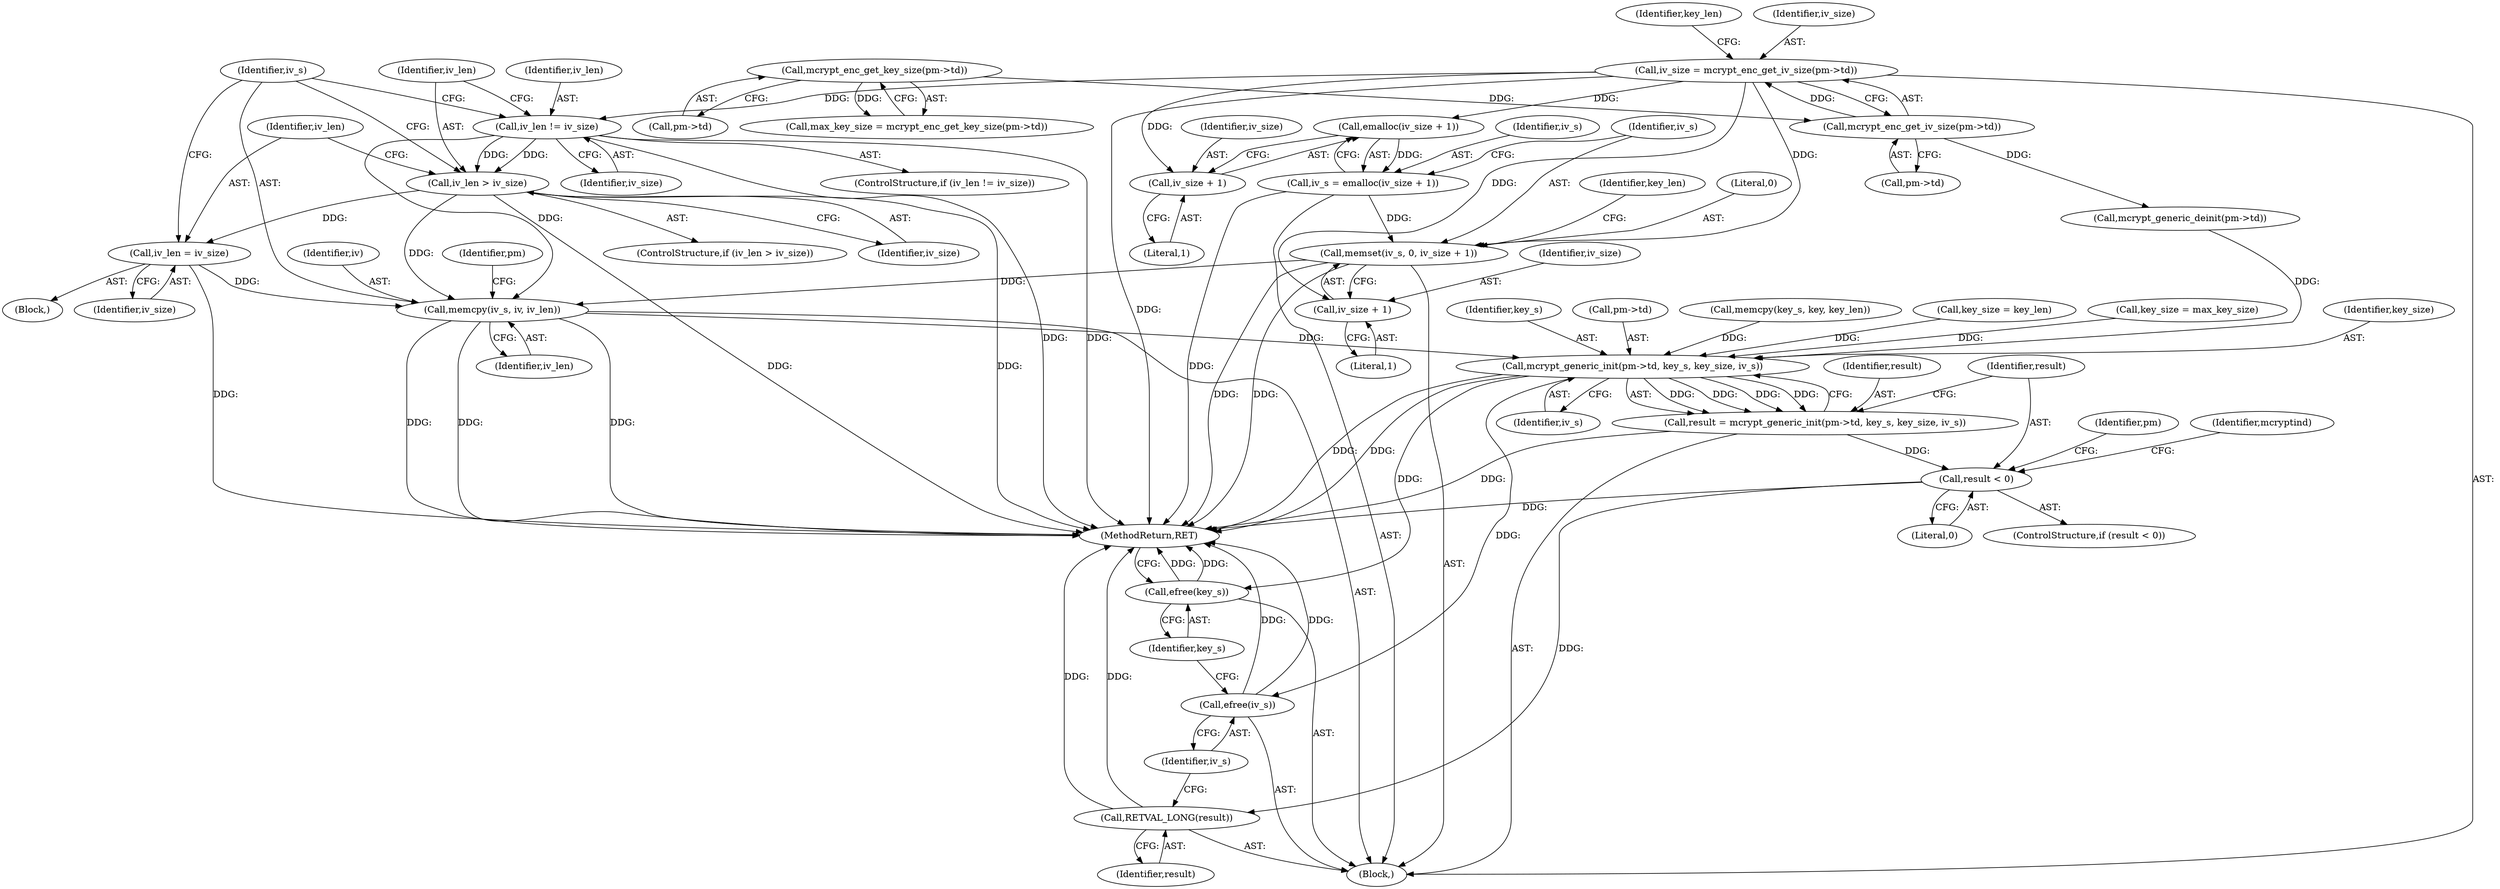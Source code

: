 digraph "0_php-src_6c5211a0cef0cc2854eaa387e0eb036e012904d0?w=1_0@API" {
"1000127" [label="(Call,iv_size = mcrypt_enc_get_iv_size(pm->td))"];
"1000129" [label="(Call,mcrypt_enc_get_iv_size(pm->td))"];
"1000123" [label="(Call,mcrypt_enc_get_key_size(pm->td))"];
"1000148" [label="(Call,emalloc(iv_size + 1))"];
"1000146" [label="(Call,iv_s = emalloc(iv_size + 1))"];
"1000152" [label="(Call,memset(iv_s, 0, iv_size + 1))"];
"1000188" [label="(Call,memcpy(iv_s, iv, iv_len))"];
"1000198" [label="(Call,mcrypt_generic_init(pm->td, key_s, key_size, iv_s))"];
"1000196" [label="(Call,result = mcrypt_generic_init(pm->td, key_s, key_size, iv_s))"];
"1000206" [label="(Call,result < 0)"];
"1000230" [label="(Call,RETVAL_LONG(result))"];
"1000232" [label="(Call,efree(iv_s))"];
"1000234" [label="(Call,efree(key_s))"];
"1000149" [label="(Call,iv_size + 1)"];
"1000155" [label="(Call,iv_size + 1)"];
"1000176" [label="(Call,iv_len != iv_size)"];
"1000181" [label="(Call,iv_len > iv_size)"];
"1000185" [label="(Call,iv_len = iv_size)"];
"1000157" [label="(Literal,1)"];
"1000175" [label="(ControlStructure,if (iv_len != iv_size))"];
"1000154" [label="(Literal,0)"];
"1000180" [label="(ControlStructure,if (iv_len > iv_size))"];
"1000205" [label="(ControlStructure,if (result < 0))"];
"1000183" [label="(Identifier,iv_size)"];
"1000153" [label="(Identifier,iv_s)"];
"1000103" [label="(Block,)"];
"1000168" [label="(Call,key_size = key_len)"];
"1000235" [label="(Identifier,key_s)"];
"1000123" [label="(Call,mcrypt_enc_get_key_size(pm->td))"];
"1000163" [label="(Call,key_size = max_key_size)"];
"1000227" [label="(Identifier,pm)"];
"1000155" [label="(Call,iv_size + 1)"];
"1000156" [label="(Identifier,iv_size)"];
"1000186" [label="(Identifier,iv_len)"];
"1000203" [label="(Identifier,key_size)"];
"1000135" [label="(Identifier,key_len)"];
"1000129" [label="(Call,mcrypt_enc_get_iv_size(pm->td))"];
"1000176" [label="(Call,iv_len != iv_size)"];
"1000177" [label="(Identifier,iv_len)"];
"1000150" [label="(Identifier,iv_size)"];
"1000151" [label="(Literal,1)"];
"1000206" [label="(Call,result < 0)"];
"1000192" [label="(Call,mcrypt_generic_deinit(pm->td))"];
"1000233" [label="(Identifier,iv_s)"];
"1000147" [label="(Identifier,iv_s)"];
"1000160" [label="(Identifier,key_len)"];
"1000232" [label="(Call,efree(iv_s))"];
"1000185" [label="(Call,iv_len = iv_size)"];
"1000198" [label="(Call,mcrypt_generic_init(pm->td, key_s, key_size, iv_s))"];
"1000202" [label="(Identifier,key_s)"];
"1000230" [label="(Call,RETVAL_LONG(result))"];
"1000197" [label="(Identifier,result)"];
"1000149" [label="(Call,iv_size + 1)"];
"1000184" [label="(Block,)"];
"1000128" [label="(Identifier,iv_size)"];
"1000152" [label="(Call,memset(iv_s, 0, iv_size + 1))"];
"1000189" [label="(Identifier,iv_s)"];
"1000207" [label="(Identifier,result)"];
"1000187" [label="(Identifier,iv_size)"];
"1000196" [label="(Call,result = mcrypt_generic_init(pm->td, key_s, key_size, iv_s))"];
"1000199" [label="(Call,pm->td)"];
"1000178" [label="(Identifier,iv_size)"];
"1000231" [label="(Identifier,result)"];
"1000212" [label="(Identifier,mcryptind)"];
"1000204" [label="(Identifier,iv_s)"];
"1000127" [label="(Call,iv_size = mcrypt_enc_get_iv_size(pm->td))"];
"1000236" [label="(MethodReturn,RET)"];
"1000234" [label="(Call,efree(key_s))"];
"1000148" [label="(Call,emalloc(iv_size + 1))"];
"1000191" [label="(Identifier,iv_len)"];
"1000146" [label="(Call,iv_s = emalloc(iv_size + 1))"];
"1000171" [label="(Call,memcpy(key_s, key, key_len))"];
"1000188" [label="(Call,memcpy(iv_s, iv, iv_len))"];
"1000130" [label="(Call,pm->td)"];
"1000181" [label="(Call,iv_len > iv_size)"];
"1000121" [label="(Call,max_key_size = mcrypt_enc_get_key_size(pm->td))"];
"1000208" [label="(Literal,0)"];
"1000182" [label="(Identifier,iv_len)"];
"1000194" [label="(Identifier,pm)"];
"1000190" [label="(Identifier,iv)"];
"1000124" [label="(Call,pm->td)"];
"1000127" -> "1000103"  [label="AST: "];
"1000127" -> "1000129"  [label="CFG: "];
"1000128" -> "1000127"  [label="AST: "];
"1000129" -> "1000127"  [label="AST: "];
"1000135" -> "1000127"  [label="CFG: "];
"1000127" -> "1000236"  [label="DDG: "];
"1000129" -> "1000127"  [label="DDG: "];
"1000127" -> "1000148"  [label="DDG: "];
"1000127" -> "1000149"  [label="DDG: "];
"1000127" -> "1000152"  [label="DDG: "];
"1000127" -> "1000155"  [label="DDG: "];
"1000127" -> "1000176"  [label="DDG: "];
"1000129" -> "1000130"  [label="CFG: "];
"1000130" -> "1000129"  [label="AST: "];
"1000123" -> "1000129"  [label="DDG: "];
"1000129" -> "1000192"  [label="DDG: "];
"1000123" -> "1000121"  [label="AST: "];
"1000123" -> "1000124"  [label="CFG: "];
"1000124" -> "1000123"  [label="AST: "];
"1000121" -> "1000123"  [label="CFG: "];
"1000123" -> "1000121"  [label="DDG: "];
"1000148" -> "1000146"  [label="AST: "];
"1000148" -> "1000149"  [label="CFG: "];
"1000149" -> "1000148"  [label="AST: "];
"1000146" -> "1000148"  [label="CFG: "];
"1000148" -> "1000146"  [label="DDG: "];
"1000146" -> "1000103"  [label="AST: "];
"1000147" -> "1000146"  [label="AST: "];
"1000153" -> "1000146"  [label="CFG: "];
"1000146" -> "1000236"  [label="DDG: "];
"1000146" -> "1000152"  [label="DDG: "];
"1000152" -> "1000103"  [label="AST: "];
"1000152" -> "1000155"  [label="CFG: "];
"1000153" -> "1000152"  [label="AST: "];
"1000154" -> "1000152"  [label="AST: "];
"1000155" -> "1000152"  [label="AST: "];
"1000160" -> "1000152"  [label="CFG: "];
"1000152" -> "1000236"  [label="DDG: "];
"1000152" -> "1000236"  [label="DDG: "];
"1000152" -> "1000188"  [label="DDG: "];
"1000188" -> "1000103"  [label="AST: "];
"1000188" -> "1000191"  [label="CFG: "];
"1000189" -> "1000188"  [label="AST: "];
"1000190" -> "1000188"  [label="AST: "];
"1000191" -> "1000188"  [label="AST: "];
"1000194" -> "1000188"  [label="CFG: "];
"1000188" -> "1000236"  [label="DDG: "];
"1000188" -> "1000236"  [label="DDG: "];
"1000188" -> "1000236"  [label="DDG: "];
"1000181" -> "1000188"  [label="DDG: "];
"1000185" -> "1000188"  [label="DDG: "];
"1000176" -> "1000188"  [label="DDG: "];
"1000188" -> "1000198"  [label="DDG: "];
"1000198" -> "1000196"  [label="AST: "];
"1000198" -> "1000204"  [label="CFG: "];
"1000199" -> "1000198"  [label="AST: "];
"1000202" -> "1000198"  [label="AST: "];
"1000203" -> "1000198"  [label="AST: "];
"1000204" -> "1000198"  [label="AST: "];
"1000196" -> "1000198"  [label="CFG: "];
"1000198" -> "1000236"  [label="DDG: "];
"1000198" -> "1000236"  [label="DDG: "];
"1000198" -> "1000196"  [label="DDG: "];
"1000198" -> "1000196"  [label="DDG: "];
"1000198" -> "1000196"  [label="DDG: "];
"1000198" -> "1000196"  [label="DDG: "];
"1000192" -> "1000198"  [label="DDG: "];
"1000171" -> "1000198"  [label="DDG: "];
"1000163" -> "1000198"  [label="DDG: "];
"1000168" -> "1000198"  [label="DDG: "];
"1000198" -> "1000232"  [label="DDG: "];
"1000198" -> "1000234"  [label="DDG: "];
"1000196" -> "1000103"  [label="AST: "];
"1000197" -> "1000196"  [label="AST: "];
"1000207" -> "1000196"  [label="CFG: "];
"1000196" -> "1000236"  [label="DDG: "];
"1000196" -> "1000206"  [label="DDG: "];
"1000206" -> "1000205"  [label="AST: "];
"1000206" -> "1000208"  [label="CFG: "];
"1000207" -> "1000206"  [label="AST: "];
"1000208" -> "1000206"  [label="AST: "];
"1000212" -> "1000206"  [label="CFG: "];
"1000227" -> "1000206"  [label="CFG: "];
"1000206" -> "1000236"  [label="DDG: "];
"1000206" -> "1000230"  [label="DDG: "];
"1000230" -> "1000103"  [label="AST: "];
"1000230" -> "1000231"  [label="CFG: "];
"1000231" -> "1000230"  [label="AST: "];
"1000233" -> "1000230"  [label="CFG: "];
"1000230" -> "1000236"  [label="DDG: "];
"1000230" -> "1000236"  [label="DDG: "];
"1000232" -> "1000103"  [label="AST: "];
"1000232" -> "1000233"  [label="CFG: "];
"1000233" -> "1000232"  [label="AST: "];
"1000235" -> "1000232"  [label="CFG: "];
"1000232" -> "1000236"  [label="DDG: "];
"1000232" -> "1000236"  [label="DDG: "];
"1000234" -> "1000103"  [label="AST: "];
"1000234" -> "1000235"  [label="CFG: "];
"1000235" -> "1000234"  [label="AST: "];
"1000236" -> "1000234"  [label="CFG: "];
"1000234" -> "1000236"  [label="DDG: "];
"1000234" -> "1000236"  [label="DDG: "];
"1000149" -> "1000151"  [label="CFG: "];
"1000150" -> "1000149"  [label="AST: "];
"1000151" -> "1000149"  [label="AST: "];
"1000155" -> "1000157"  [label="CFG: "];
"1000156" -> "1000155"  [label="AST: "];
"1000157" -> "1000155"  [label="AST: "];
"1000176" -> "1000175"  [label="AST: "];
"1000176" -> "1000178"  [label="CFG: "];
"1000177" -> "1000176"  [label="AST: "];
"1000178" -> "1000176"  [label="AST: "];
"1000182" -> "1000176"  [label="CFG: "];
"1000189" -> "1000176"  [label="CFG: "];
"1000176" -> "1000236"  [label="DDG: "];
"1000176" -> "1000236"  [label="DDG: "];
"1000176" -> "1000181"  [label="DDG: "];
"1000176" -> "1000181"  [label="DDG: "];
"1000181" -> "1000180"  [label="AST: "];
"1000181" -> "1000183"  [label="CFG: "];
"1000182" -> "1000181"  [label="AST: "];
"1000183" -> "1000181"  [label="AST: "];
"1000186" -> "1000181"  [label="CFG: "];
"1000189" -> "1000181"  [label="CFG: "];
"1000181" -> "1000236"  [label="DDG: "];
"1000181" -> "1000236"  [label="DDG: "];
"1000181" -> "1000185"  [label="DDG: "];
"1000185" -> "1000184"  [label="AST: "];
"1000185" -> "1000187"  [label="CFG: "];
"1000186" -> "1000185"  [label="AST: "];
"1000187" -> "1000185"  [label="AST: "];
"1000189" -> "1000185"  [label="CFG: "];
"1000185" -> "1000236"  [label="DDG: "];
}
